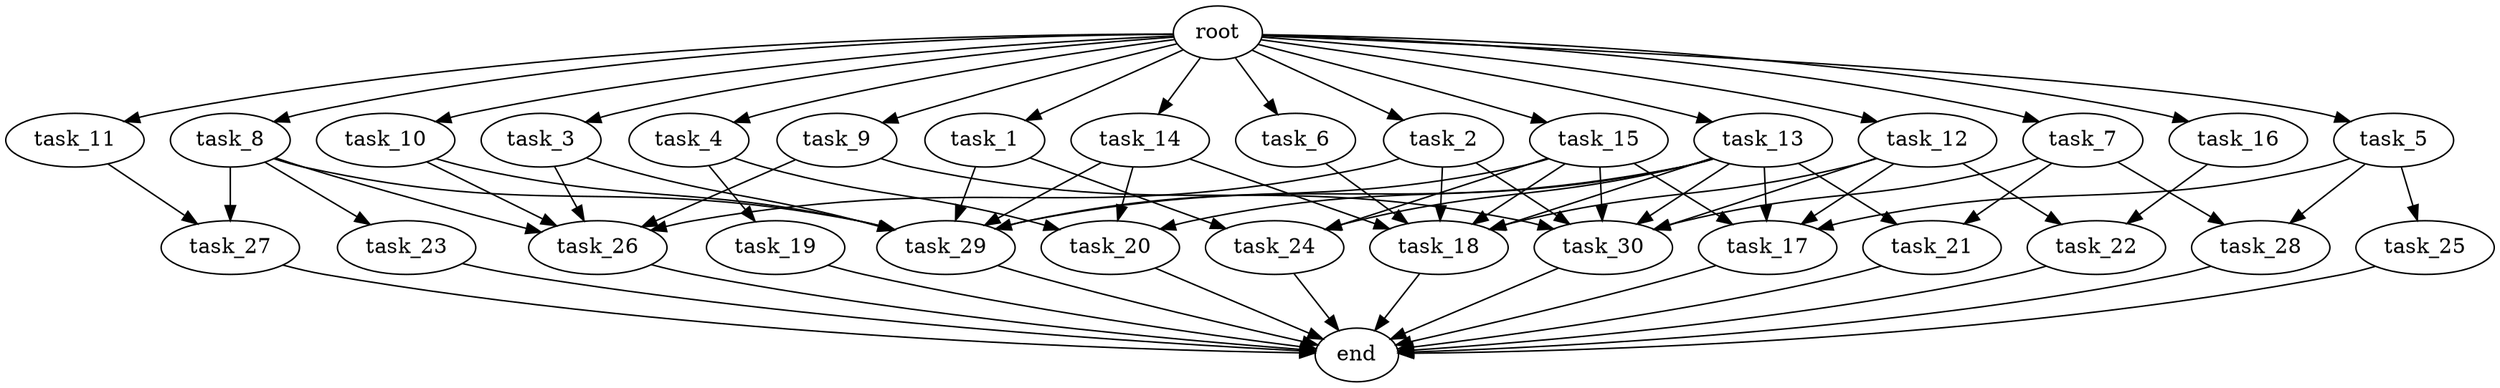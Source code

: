 digraph G {
  root [size="0.000000e+00"];
  task_1 [size="7.137060e+10"];
  task_2 [size="5.223926e+10"];
  task_3 [size="4.209458e+08"];
  task_4 [size="9.323441e+10"];
  task_5 [size="6.870836e+10"];
  task_6 [size="5.943282e+10"];
  task_7 [size="8.716718e+09"];
  task_8 [size="4.669292e+10"];
  task_9 [size="4.623516e+09"];
  task_10 [size="5.206257e+10"];
  task_11 [size="6.590184e+10"];
  task_12 [size="3.125496e+10"];
  task_13 [size="5.776021e+10"];
  task_14 [size="3.122117e+10"];
  task_15 [size="8.921464e+10"];
  task_16 [size="3.209483e+10"];
  task_17 [size="1.926264e+10"];
  task_18 [size="2.767219e+10"];
  task_19 [size="3.192179e+10"];
  task_20 [size="4.411715e+10"];
  task_21 [size="1.177391e+10"];
  task_22 [size="1.494058e+10"];
  task_23 [size="2.737095e+10"];
  task_24 [size="1.535519e+09"];
  task_25 [size="6.229827e+10"];
  task_26 [size="5.141093e+10"];
  task_27 [size="2.066567e+10"];
  task_28 [size="3.503831e+10"];
  task_29 [size="3.185531e+10"];
  task_30 [size="1.416427e+10"];
  end [size="0.000000e+00"];

  root -> task_1 [size="1.000000e-12"];
  root -> task_2 [size="1.000000e-12"];
  root -> task_3 [size="1.000000e-12"];
  root -> task_4 [size="1.000000e-12"];
  root -> task_5 [size="1.000000e-12"];
  root -> task_6 [size="1.000000e-12"];
  root -> task_7 [size="1.000000e-12"];
  root -> task_8 [size="1.000000e-12"];
  root -> task_9 [size="1.000000e-12"];
  root -> task_10 [size="1.000000e-12"];
  root -> task_11 [size="1.000000e-12"];
  root -> task_12 [size="1.000000e-12"];
  root -> task_13 [size="1.000000e-12"];
  root -> task_14 [size="1.000000e-12"];
  root -> task_15 [size="1.000000e-12"];
  root -> task_16 [size="1.000000e-12"];
  task_1 -> task_24 [size="5.118397e+06"];
  task_1 -> task_29 [size="4.550758e+07"];
  task_2 -> task_18 [size="4.612031e+07"];
  task_2 -> task_26 [size="1.028219e+08"];
  task_2 -> task_30 [size="2.360711e+07"];
  task_3 -> task_26 [size="1.028219e+08"];
  task_3 -> task_29 [size="4.550758e+07"];
  task_4 -> task_19 [size="3.192179e+08"];
  task_4 -> task_20 [size="1.470572e+08"];
  task_5 -> task_17 [size="4.815660e+07"];
  task_5 -> task_25 [size="6.229827e+08"];
  task_5 -> task_28 [size="1.751916e+08"];
  task_6 -> task_18 [size="4.612031e+07"];
  task_7 -> task_21 [size="5.886954e+07"];
  task_7 -> task_28 [size="1.751916e+08"];
  task_7 -> task_30 [size="2.360711e+07"];
  task_8 -> task_23 [size="2.737095e+08"];
  task_8 -> task_26 [size="1.028219e+08"];
  task_8 -> task_27 [size="1.033284e+08"];
  task_8 -> task_29 [size="4.550758e+07"];
  task_9 -> task_26 [size="1.028219e+08"];
  task_9 -> task_30 [size="2.360711e+07"];
  task_10 -> task_26 [size="1.028219e+08"];
  task_10 -> task_29 [size="4.550758e+07"];
  task_11 -> task_27 [size="1.033284e+08"];
  task_12 -> task_17 [size="4.815660e+07"];
  task_12 -> task_18 [size="4.612031e+07"];
  task_12 -> task_22 [size="7.470290e+07"];
  task_12 -> task_30 [size="2.360711e+07"];
  task_13 -> task_17 [size="4.815660e+07"];
  task_13 -> task_18 [size="4.612031e+07"];
  task_13 -> task_20 [size="1.470572e+08"];
  task_13 -> task_21 [size="5.886954e+07"];
  task_13 -> task_24 [size="5.118397e+06"];
  task_13 -> task_29 [size="4.550758e+07"];
  task_13 -> task_30 [size="2.360711e+07"];
  task_14 -> task_18 [size="4.612031e+07"];
  task_14 -> task_20 [size="1.470572e+08"];
  task_14 -> task_29 [size="4.550758e+07"];
  task_15 -> task_17 [size="4.815660e+07"];
  task_15 -> task_18 [size="4.612031e+07"];
  task_15 -> task_24 [size="5.118397e+06"];
  task_15 -> task_29 [size="4.550758e+07"];
  task_15 -> task_30 [size="2.360711e+07"];
  task_16 -> task_22 [size="7.470290e+07"];
  task_17 -> end [size="1.000000e-12"];
  task_18 -> end [size="1.000000e-12"];
  task_19 -> end [size="1.000000e-12"];
  task_20 -> end [size="1.000000e-12"];
  task_21 -> end [size="1.000000e-12"];
  task_22 -> end [size="1.000000e-12"];
  task_23 -> end [size="1.000000e-12"];
  task_24 -> end [size="1.000000e-12"];
  task_25 -> end [size="1.000000e-12"];
  task_26 -> end [size="1.000000e-12"];
  task_27 -> end [size="1.000000e-12"];
  task_28 -> end [size="1.000000e-12"];
  task_29 -> end [size="1.000000e-12"];
  task_30 -> end [size="1.000000e-12"];
}
